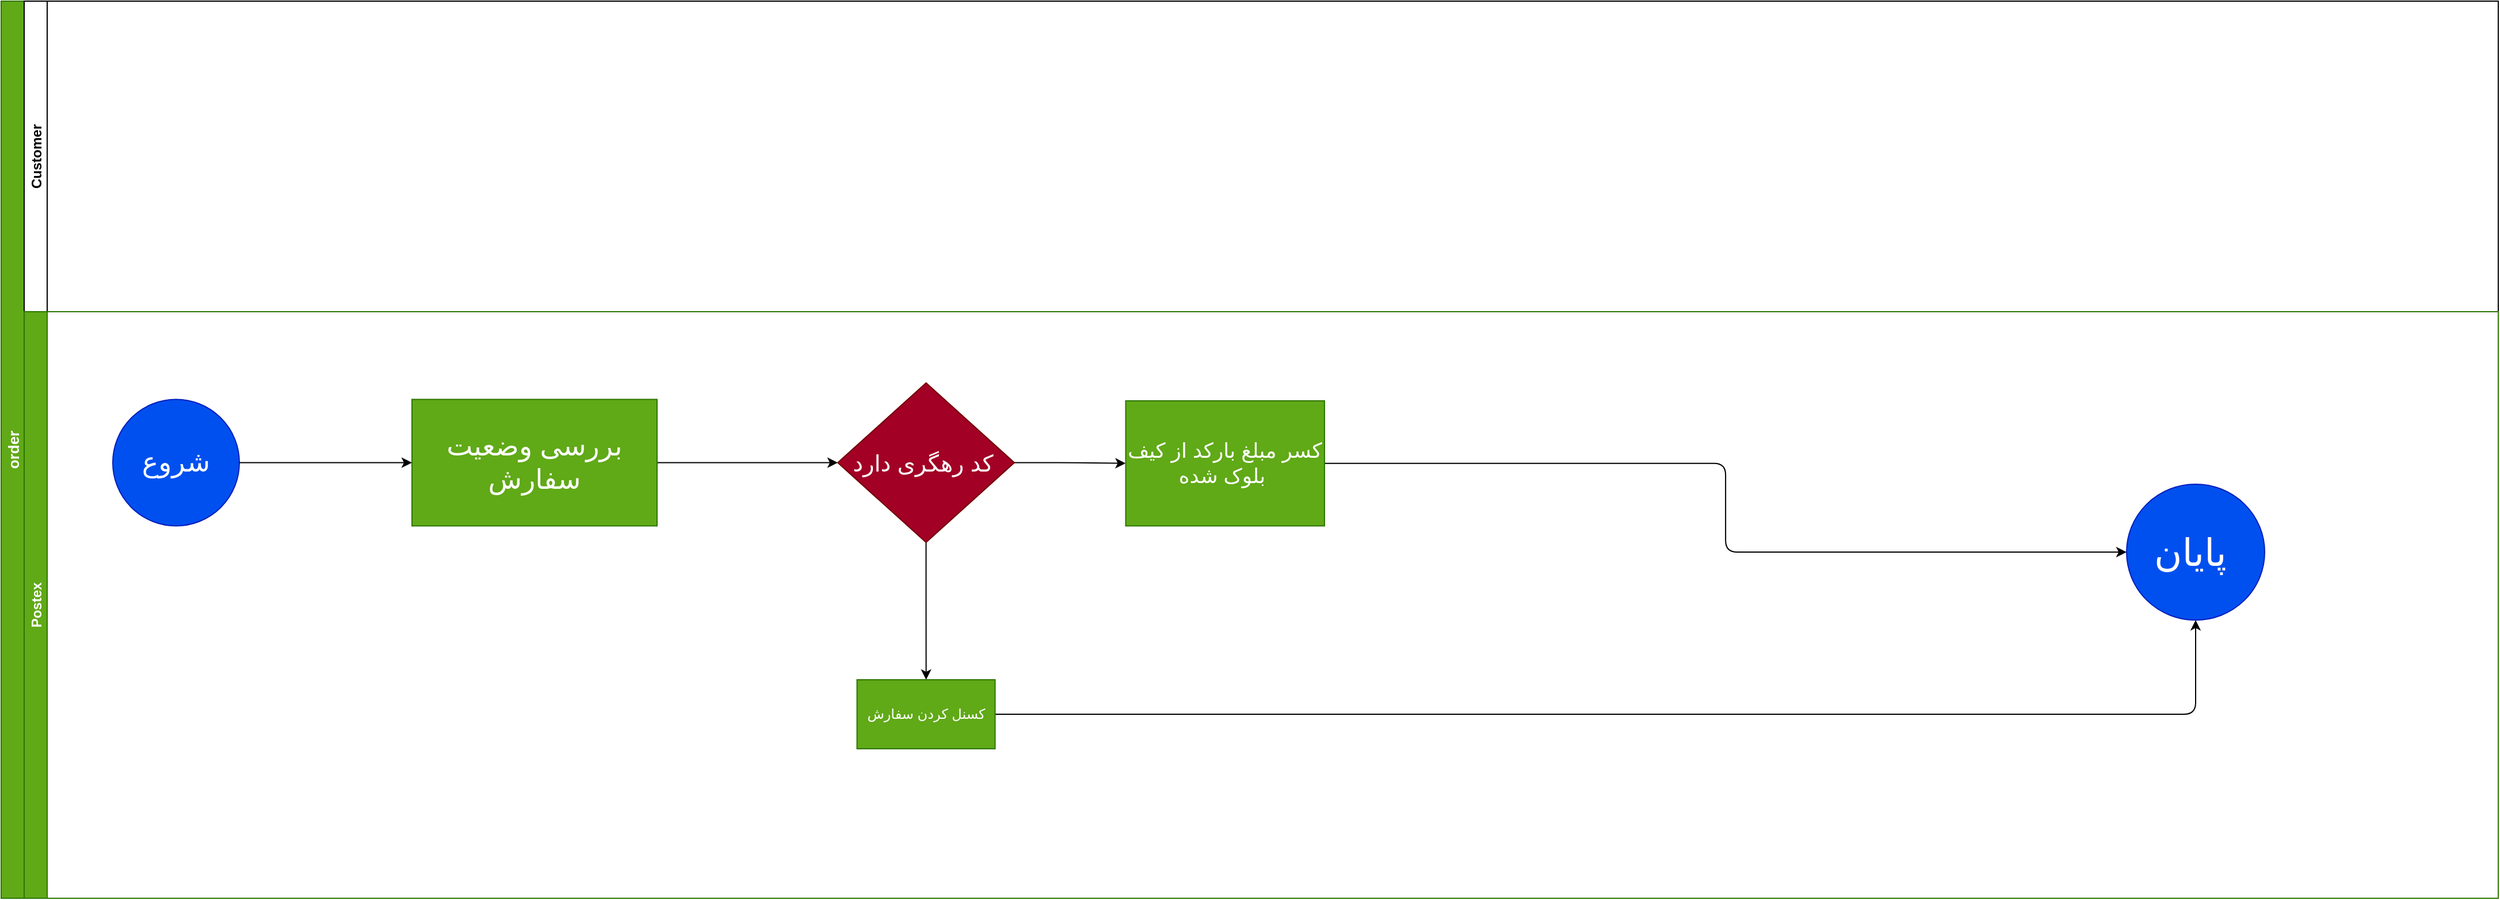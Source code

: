 <mxfile>
    <diagram id="r0cd0Serq-IUzEln1YZQ" name="Page-1">
        <mxGraphModel dx="3280" dy="2268" grid="1" gridSize="10" guides="1" tooltips="1" connect="1" arrows="1" fold="1" page="1" pageScale="1" pageWidth="2336" pageHeight="1654" math="0" shadow="0">
            <root>
                <mxCell id="0"/>
                <mxCell id="1" parent="0"/>
                <mxCell id="2" value="order" style="swimlane;childLayout=stackLayout;resizeParent=1;resizeParentMax=0;horizontal=0;startSize=20;horizontalStack=0;fillColor=#60a917;strokeColor=#2D7600;fontColor=#ffffff;fontSize=13;" parent="1" vertex="1">
                    <mxGeometry x="83" y="80" width="2170" height="780" as="geometry"/>
                </mxCell>
                <mxCell id="3" value="Customer" style="swimlane;startSize=20;horizontal=0;" parent="2" vertex="1">
                    <mxGeometry x="20" width="2150" height="270" as="geometry"/>
                </mxCell>
                <mxCell id="9" value="Postex" style="swimlane;startSize=20;horizontal=0;fillColor=#60a917;strokeColor=#2D7600;fontColor=#ffffff;" parent="2" vertex="1">
                    <mxGeometry x="20" y="270" width="2150" height="510" as="geometry"/>
                </mxCell>
                <mxCell id="4" value="&lt;font style=&quot;font-size: 24px&quot;&gt;شروع&lt;/font&gt;" style="ellipse;whiteSpace=wrap;html=1;aspect=fixed;fillColor=#0050ef;strokeColor=#001DBC;fontColor=#ffffff;" parent="9" vertex="1">
                    <mxGeometry x="77" y="76.25" width="110" height="110" as="geometry"/>
                </mxCell>
                <mxCell id="31" value="" style="edgeStyle=orthogonalEdgeStyle;html=1;" parent="9" source="6" target="30" edge="1">
                    <mxGeometry relative="1" as="geometry"/>
                </mxCell>
                <mxCell id="6" value="&lt;span style=&quot;font-size: 24px&quot;&gt;بررسی وضعیت سفارش&lt;/span&gt;" style="whiteSpace=wrap;html=1;fontColor=#ffffff;strokeColor=#2D7600;fillColor=#60a917;" parent="9" vertex="1">
                    <mxGeometry x="337" y="76.25" width="213" height="110" as="geometry"/>
                </mxCell>
                <mxCell id="7" value="" style="edgeStyle=none;html=1;" parent="9" source="4" target="6" edge="1">
                    <mxGeometry relative="1" as="geometry"/>
                </mxCell>
                <mxCell id="33" value="" style="edgeStyle=orthogonalEdgeStyle;html=1;" parent="9" source="30" target="32" edge="1">
                    <mxGeometry relative="1" as="geometry"/>
                </mxCell>
                <mxCell id="40" value="" style="edgeStyle=orthogonalEdgeStyle;html=1;" parent="9" source="30" target="39" edge="1">
                    <mxGeometry relative="1" as="geometry"/>
                </mxCell>
                <mxCell id="30" value="&lt;font style=&quot;font-size: 20px&quot;&gt;کد رهگری دارد&amp;nbsp;&lt;/font&gt;" style="rhombus;whiteSpace=wrap;html=1;fontColor=#ffffff;strokeColor=#6F0000;fillColor=#a20025;" parent="9" vertex="1">
                    <mxGeometry x="707" y="61.88" width="153.5" height="138.75" as="geometry"/>
                </mxCell>
                <mxCell id="38" value="" style="edgeStyle=orthogonalEdgeStyle;html=1;" parent="9" source="32" target="37" edge="1">
                    <mxGeometry relative="1" as="geometry"/>
                </mxCell>
                <mxCell id="32" value="&lt;font style=&quot;font-size: 18px&quot;&gt;کسر مبلغ بارکد از کیف بلوک شده&amp;nbsp;&lt;/font&gt;" style="whiteSpace=wrap;html=1;fontColor=#ffffff;strokeColor=#2D7600;fillColor=#60a917;" parent="9" vertex="1">
                    <mxGeometry x="957.25" y="77.51" width="172.75" height="108.74" as="geometry"/>
                </mxCell>
                <mxCell id="37" value="&lt;font style=&quot;font-size: 33px&quot;&gt;پایان&amp;nbsp;&lt;/font&gt;" style="ellipse;whiteSpace=wrap;html=1;fontColor=#ffffff;strokeColor=#001DBC;fillColor=#0050ef;" parent="9" vertex="1">
                    <mxGeometry x="1827" y="150" width="120" height="118.12" as="geometry"/>
                </mxCell>
                <mxCell id="41" style="edgeStyle=orthogonalEdgeStyle;html=1;exitX=1;exitY=0.5;exitDx=0;exitDy=0;" parent="9" source="39" target="37" edge="1">
                    <mxGeometry relative="1" as="geometry"/>
                </mxCell>
                <mxCell id="39" value="کسنل کردن سفارش" style="whiteSpace=wrap;html=1;fontColor=#ffffff;strokeColor=#2D7600;fillColor=#60a917;" parent="9" vertex="1">
                    <mxGeometry x="723.75" y="320.005" width="120" height="60" as="geometry"/>
                </mxCell>
            </root>
        </mxGraphModel>
    </diagram>
</mxfile>